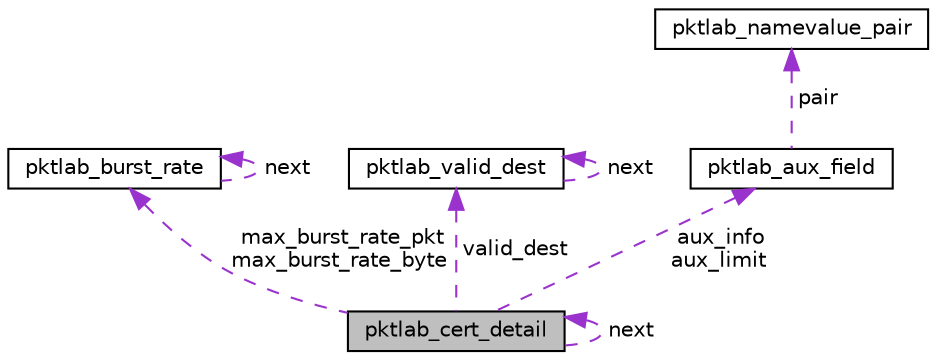 digraph "pktlab_cert_detail"
{
 // LATEX_PDF_SIZE
  edge [fontname="Helvetica",fontsize="10",labelfontname="Helvetica",labelfontsize="10"];
  node [fontname="Helvetica",fontsize="10",shape=record];
  Node1 [label="pktlab_cert_detail",height=0.2,width=0.4,color="black", fillcolor="grey75", style="filled", fontcolor="black",tooltip="Structure for storing pktlab certificate detail information, including cert_info and cert_limit."];
  Node2 -> Node1 [dir="back",color="darkorchid3",fontsize="10",style="dashed",label=" max_burst_rate_pkt\nmax_burst_rate_byte" ,fontname="Helvetica"];
  Node2 [label="pktlab_burst_rate",height=0.2,width=0.4,color="black", fillcolor="white", style="filled",URL="$a00214.html",tooltip="Structure for storing pktlab burst rate information."];
  Node2 -> Node2 [dir="back",color="darkorchid3",fontsize="10",style="dashed",label=" next" ,fontname="Helvetica"];
  Node3 -> Node1 [dir="back",color="darkorchid3",fontsize="10",style="dashed",label=" valid_dest" ,fontname="Helvetica"];
  Node3 [label="pktlab_valid_dest",height=0.2,width=0.4,color="black", fillcolor="white", style="filled",URL="$a00210.html",tooltip="Structure for storing pktlab valid destination information."];
  Node3 -> Node3 [dir="back",color="darkorchid3",fontsize="10",style="dashed",label=" next" ,fontname="Helvetica"];
  Node4 -> Node1 [dir="back",color="darkorchid3",fontsize="10",style="dashed",label=" aux_info\naux_limit" ,fontname="Helvetica"];
  Node4 [label="pktlab_aux_field",height=0.2,width=0.4,color="black", fillcolor="white", style="filled",URL="$a00018.html",tooltip="Structure of auxiliary field in pktlab_cert_detail."];
  Node5 -> Node4 [dir="back",color="darkorchid3",fontsize="10",style="dashed",label=" pair" ,fontname="Helvetica"];
  Node5 [label="pktlab_namevalue_pair",height=0.2,width=0.4,color="black", fillcolor="white", style="filled",URL="$a00014.html",tooltip="Structure for encoding/decoding experiment descriptor (xdescr)/endpoint attribute (dattr) in xpub and..."];
  Node1 -> Node1 [dir="back",color="darkorchid3",fontsize="10",style="dashed",label=" next" ,fontname="Helvetica"];
}
